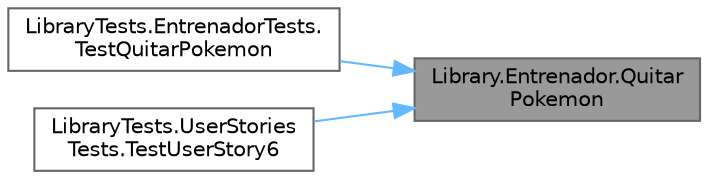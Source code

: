 digraph "Library.Entrenador.QuitarPokemon"
{
 // INTERACTIVE_SVG=YES
 // LATEX_PDF_SIZE
  bgcolor="transparent";
  edge [fontname=Helvetica,fontsize=10,labelfontname=Helvetica,labelfontsize=10];
  node [fontname=Helvetica,fontsize=10,shape=box,height=0.2,width=0.4];
  rankdir="RL";
  Node1 [id="Node000001",label="Library.Entrenador.Quitar\lPokemon",height=0.2,width=0.4,color="gray40", fillcolor="grey60", style="filled", fontcolor="black",tooltip="Quita un Pokémon del catálogo del entrenador."];
  Node1 -> Node2 [id="edge1_Node000001_Node000002",dir="back",color="steelblue1",style="solid",tooltip=" "];
  Node2 [id="Node000002",label="LibraryTests.EntrenadorTests.\lTestQuitarPokemon",height=0.2,width=0.4,color="grey40", fillcolor="white", style="filled",URL="$classLibraryTests_1_1EntrenadorTests.html#a5f29da40df3bc60e45c7c1eadd819337",tooltip="Este test comprueba que se quite correctamente un Pokémon del catálogo."];
  Node1 -> Node3 [id="edge2_Node000001_Node000003",dir="back",color="steelblue1",style="solid",tooltip=" "];
  Node3 [id="Node000003",label="LibraryTests.UserStories\lTests.TestUserStory6",height=0.2,width=0.4,color="grey40", fillcolor="white", style="filled",URL="$classLibraryTests_1_1UserStoriesTests.html#aac9f6eeb44dbeb33c33a2a4c2dd34da4",tooltip="Este test comprueba la historia de usuario 6."];
}
